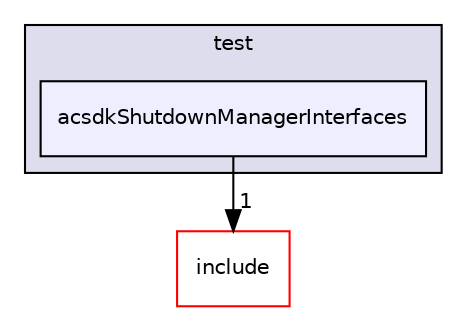 digraph "/workplace/avs-device-sdk/shared/acsdkShutdownManagerInterfaces/test/acsdkShutdownManagerInterfaces" {
  compound=true
  node [ fontsize="10", fontname="Helvetica"];
  edge [ labelfontsize="10", labelfontname="Helvetica"];
  subgraph clusterdir_caf6419431fffe79348c7b671327a13b {
    graph [ bgcolor="#ddddee", pencolor="black", label="test" fontname="Helvetica", fontsize="10", URL="dir_caf6419431fffe79348c7b671327a13b.html"]
  dir_5f39601f0b4e5db95ce44865d6f4edb7 [shape=box, label="acsdkShutdownManagerInterfaces", style="filled", fillcolor="#eeeeff", pencolor="black", URL="dir_5f39601f0b4e5db95ce44865d6f4edb7.html"];
  }
  dir_28cc11924150c940675c4653a704057f [shape=box label="include" fillcolor="white" style="filled" color="red" URL="dir_28cc11924150c940675c4653a704057f.html"];
  dir_5f39601f0b4e5db95ce44865d6f4edb7->dir_28cc11924150c940675c4653a704057f [headlabel="1", labeldistance=1.5 headhref="dir_000625_000622.html"];
}
